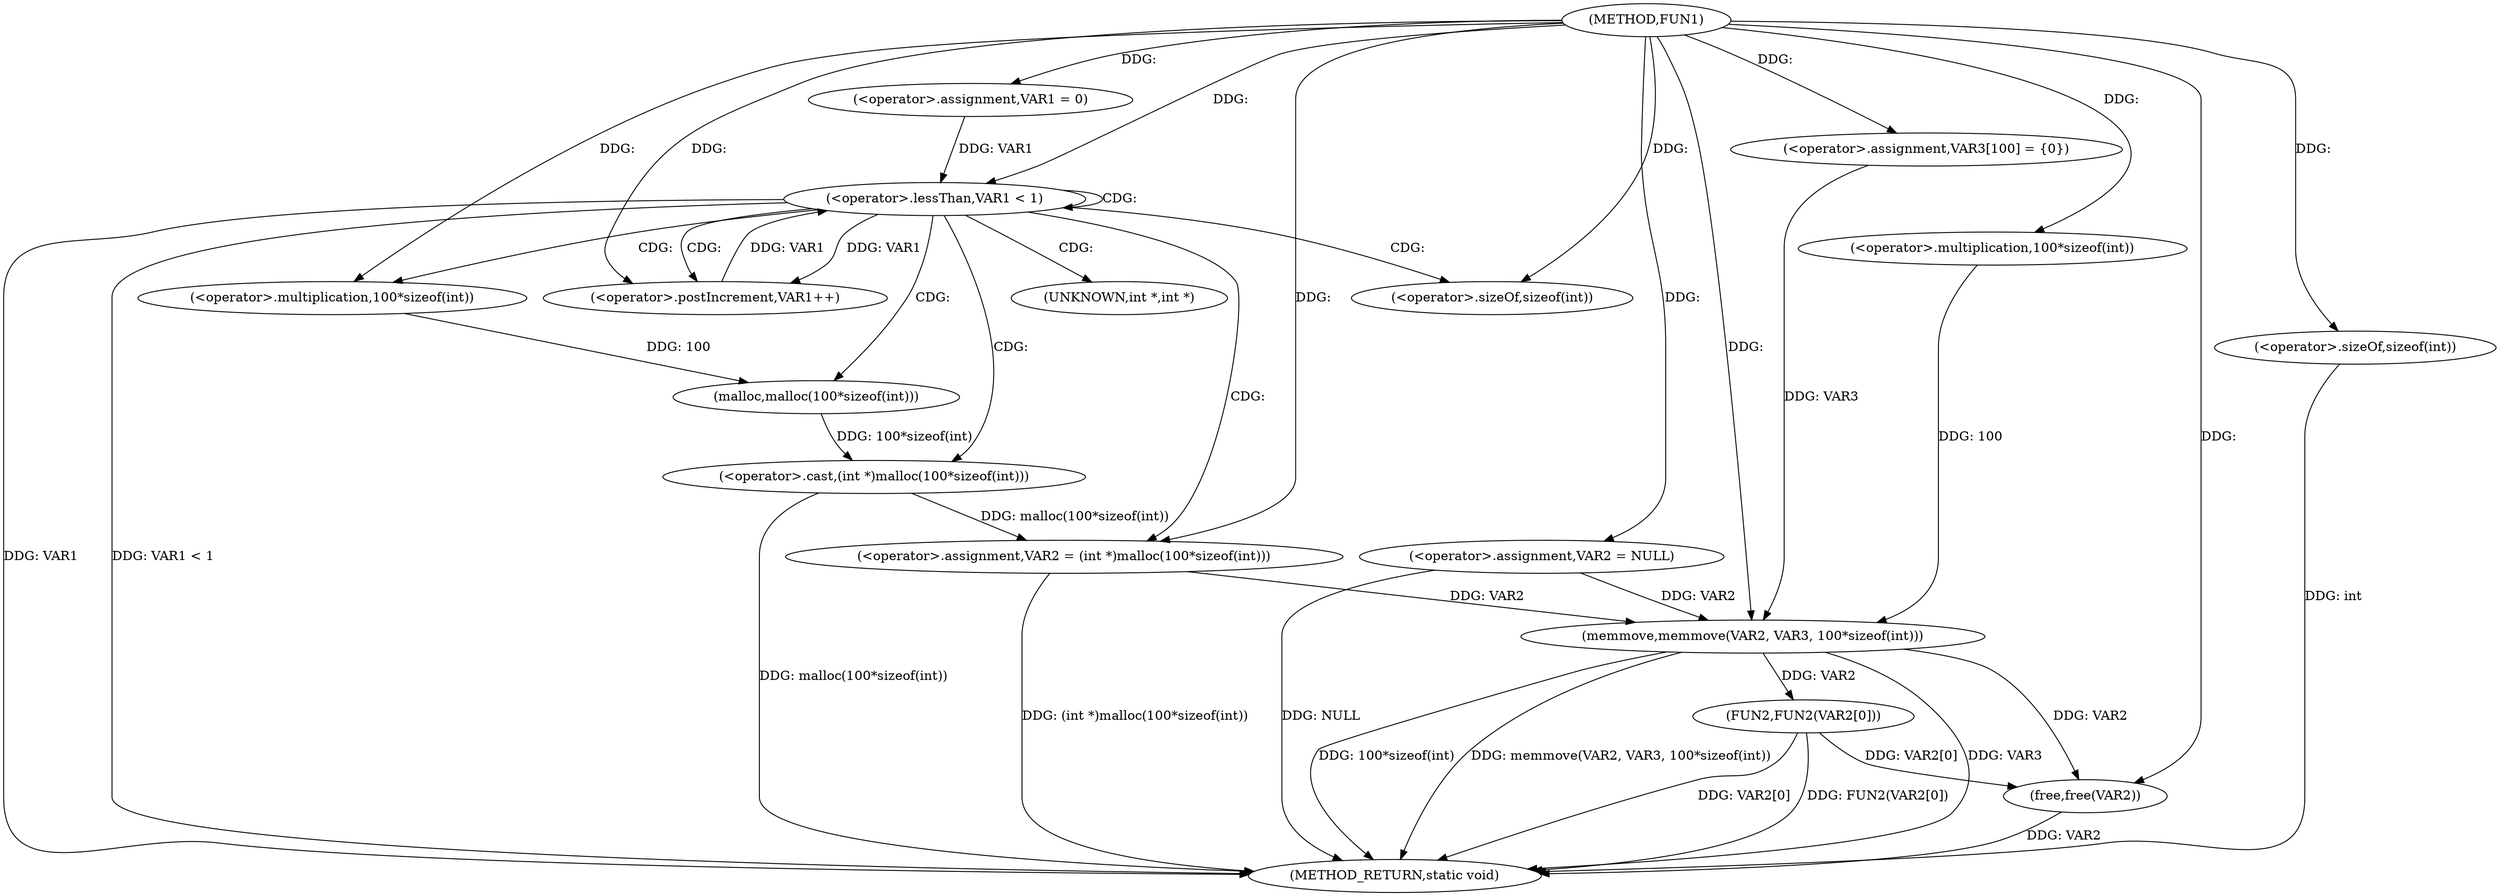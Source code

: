 digraph FUN1 {  
"1000100" [label = "(METHOD,FUN1)" ]
"1000143" [label = "(METHOD_RETURN,static void)" ]
"1000104" [label = "(<operator>.assignment,VAR2 = NULL)" ]
"1000108" [label = "(<operator>.assignment,VAR1 = 0)" ]
"1000111" [label = "(<operator>.lessThan,VAR1 < 1)" ]
"1000114" [label = "(<operator>.postIncrement,VAR1++)" ]
"1000117" [label = "(<operator>.assignment,VAR2 = (int *)malloc(100*sizeof(int)))" ]
"1000119" [label = "(<operator>.cast,(int *)malloc(100*sizeof(int)))" ]
"1000121" [label = "(malloc,malloc(100*sizeof(int)))" ]
"1000122" [label = "(<operator>.multiplication,100*sizeof(int))" ]
"1000124" [label = "(<operator>.sizeOf,sizeof(int))" ]
"1000128" [label = "(<operator>.assignment,VAR3[100] = {0})" ]
"1000130" [label = "(memmove,memmove(VAR2, VAR3, 100*sizeof(int)))" ]
"1000133" [label = "(<operator>.multiplication,100*sizeof(int))" ]
"1000135" [label = "(<operator>.sizeOf,sizeof(int))" ]
"1000137" [label = "(FUN2,FUN2(VAR2[0]))" ]
"1000141" [label = "(free,free(VAR2))" ]
"1000120" [label = "(UNKNOWN,int *,int *)" ]
  "1000130" -> "1000143"  [ label = "DDG: memmove(VAR2, VAR3, 100*sizeof(int))"] 
  "1000141" -> "1000143"  [ label = "DDG: VAR2"] 
  "1000119" -> "1000143"  [ label = "DDG: malloc(100*sizeof(int))"] 
  "1000135" -> "1000143"  [ label = "DDG: int"] 
  "1000117" -> "1000143"  [ label = "DDG: (int *)malloc(100*sizeof(int))"] 
  "1000111" -> "1000143"  [ label = "DDG: VAR1 < 1"] 
  "1000130" -> "1000143"  [ label = "DDG: VAR3"] 
  "1000130" -> "1000143"  [ label = "DDG: 100*sizeof(int)"] 
  "1000111" -> "1000143"  [ label = "DDG: VAR1"] 
  "1000137" -> "1000143"  [ label = "DDG: VAR2[0]"] 
  "1000137" -> "1000143"  [ label = "DDG: FUN2(VAR2[0])"] 
  "1000104" -> "1000143"  [ label = "DDG: NULL"] 
  "1000100" -> "1000104"  [ label = "DDG: "] 
  "1000100" -> "1000108"  [ label = "DDG: "] 
  "1000114" -> "1000111"  [ label = "DDG: VAR1"] 
  "1000108" -> "1000111"  [ label = "DDG: VAR1"] 
  "1000100" -> "1000111"  [ label = "DDG: "] 
  "1000111" -> "1000114"  [ label = "DDG: VAR1"] 
  "1000100" -> "1000114"  [ label = "DDG: "] 
  "1000119" -> "1000117"  [ label = "DDG: malloc(100*sizeof(int))"] 
  "1000100" -> "1000117"  [ label = "DDG: "] 
  "1000121" -> "1000119"  [ label = "DDG: 100*sizeof(int)"] 
  "1000122" -> "1000121"  [ label = "DDG: 100"] 
  "1000100" -> "1000122"  [ label = "DDG: "] 
  "1000100" -> "1000124"  [ label = "DDG: "] 
  "1000100" -> "1000128"  [ label = "DDG: "] 
  "1000104" -> "1000130"  [ label = "DDG: VAR2"] 
  "1000117" -> "1000130"  [ label = "DDG: VAR2"] 
  "1000100" -> "1000130"  [ label = "DDG: "] 
  "1000128" -> "1000130"  [ label = "DDG: VAR3"] 
  "1000133" -> "1000130"  [ label = "DDG: 100"] 
  "1000100" -> "1000133"  [ label = "DDG: "] 
  "1000100" -> "1000135"  [ label = "DDG: "] 
  "1000130" -> "1000137"  [ label = "DDG: VAR2"] 
  "1000137" -> "1000141"  [ label = "DDG: VAR2[0]"] 
  "1000130" -> "1000141"  [ label = "DDG: VAR2"] 
  "1000100" -> "1000141"  [ label = "DDG: "] 
  "1000111" -> "1000121"  [ label = "CDG: "] 
  "1000111" -> "1000124"  [ label = "CDG: "] 
  "1000111" -> "1000119"  [ label = "CDG: "] 
  "1000111" -> "1000114"  [ label = "CDG: "] 
  "1000111" -> "1000120"  [ label = "CDG: "] 
  "1000111" -> "1000117"  [ label = "CDG: "] 
  "1000111" -> "1000111"  [ label = "CDG: "] 
  "1000111" -> "1000122"  [ label = "CDG: "] 
}
